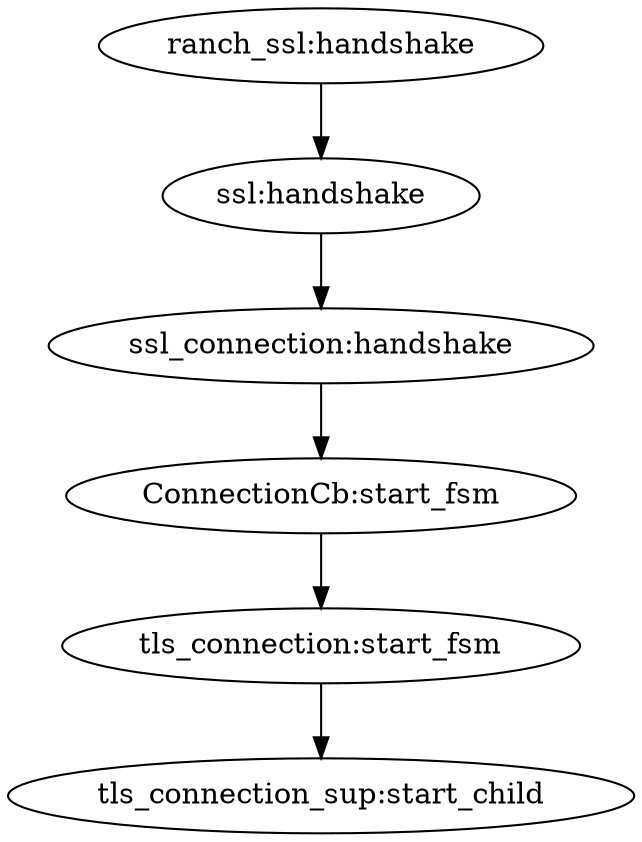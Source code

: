 digraph G {
    ranch_ssl_handshake [label="ranch_ssl:handshake"];
    ssl_handshake [label="ssl:handshake"];
    ssl_connection_handshake [label="ssl_connection:handshake"];
    connection_start_fsm [label="ConnectionCb:start_fsm"];
    tls_connection_start_fsm [label="tls_connection:start_fsm"];
    tls_connection_sup_start_child [label="tls_connection_sup:start_child"];

    ranch_ssl_handshake -> ssl_handshake;
    ssl_handshake -> ssl_connection_handshake;
    ssl_connection_handshake -> connection_start_fsm;
    connection_start_fsm -> tls_connection_start_fsm;
    tls_connection_start_fsm -> tls_connection_sup_start_child;
}
